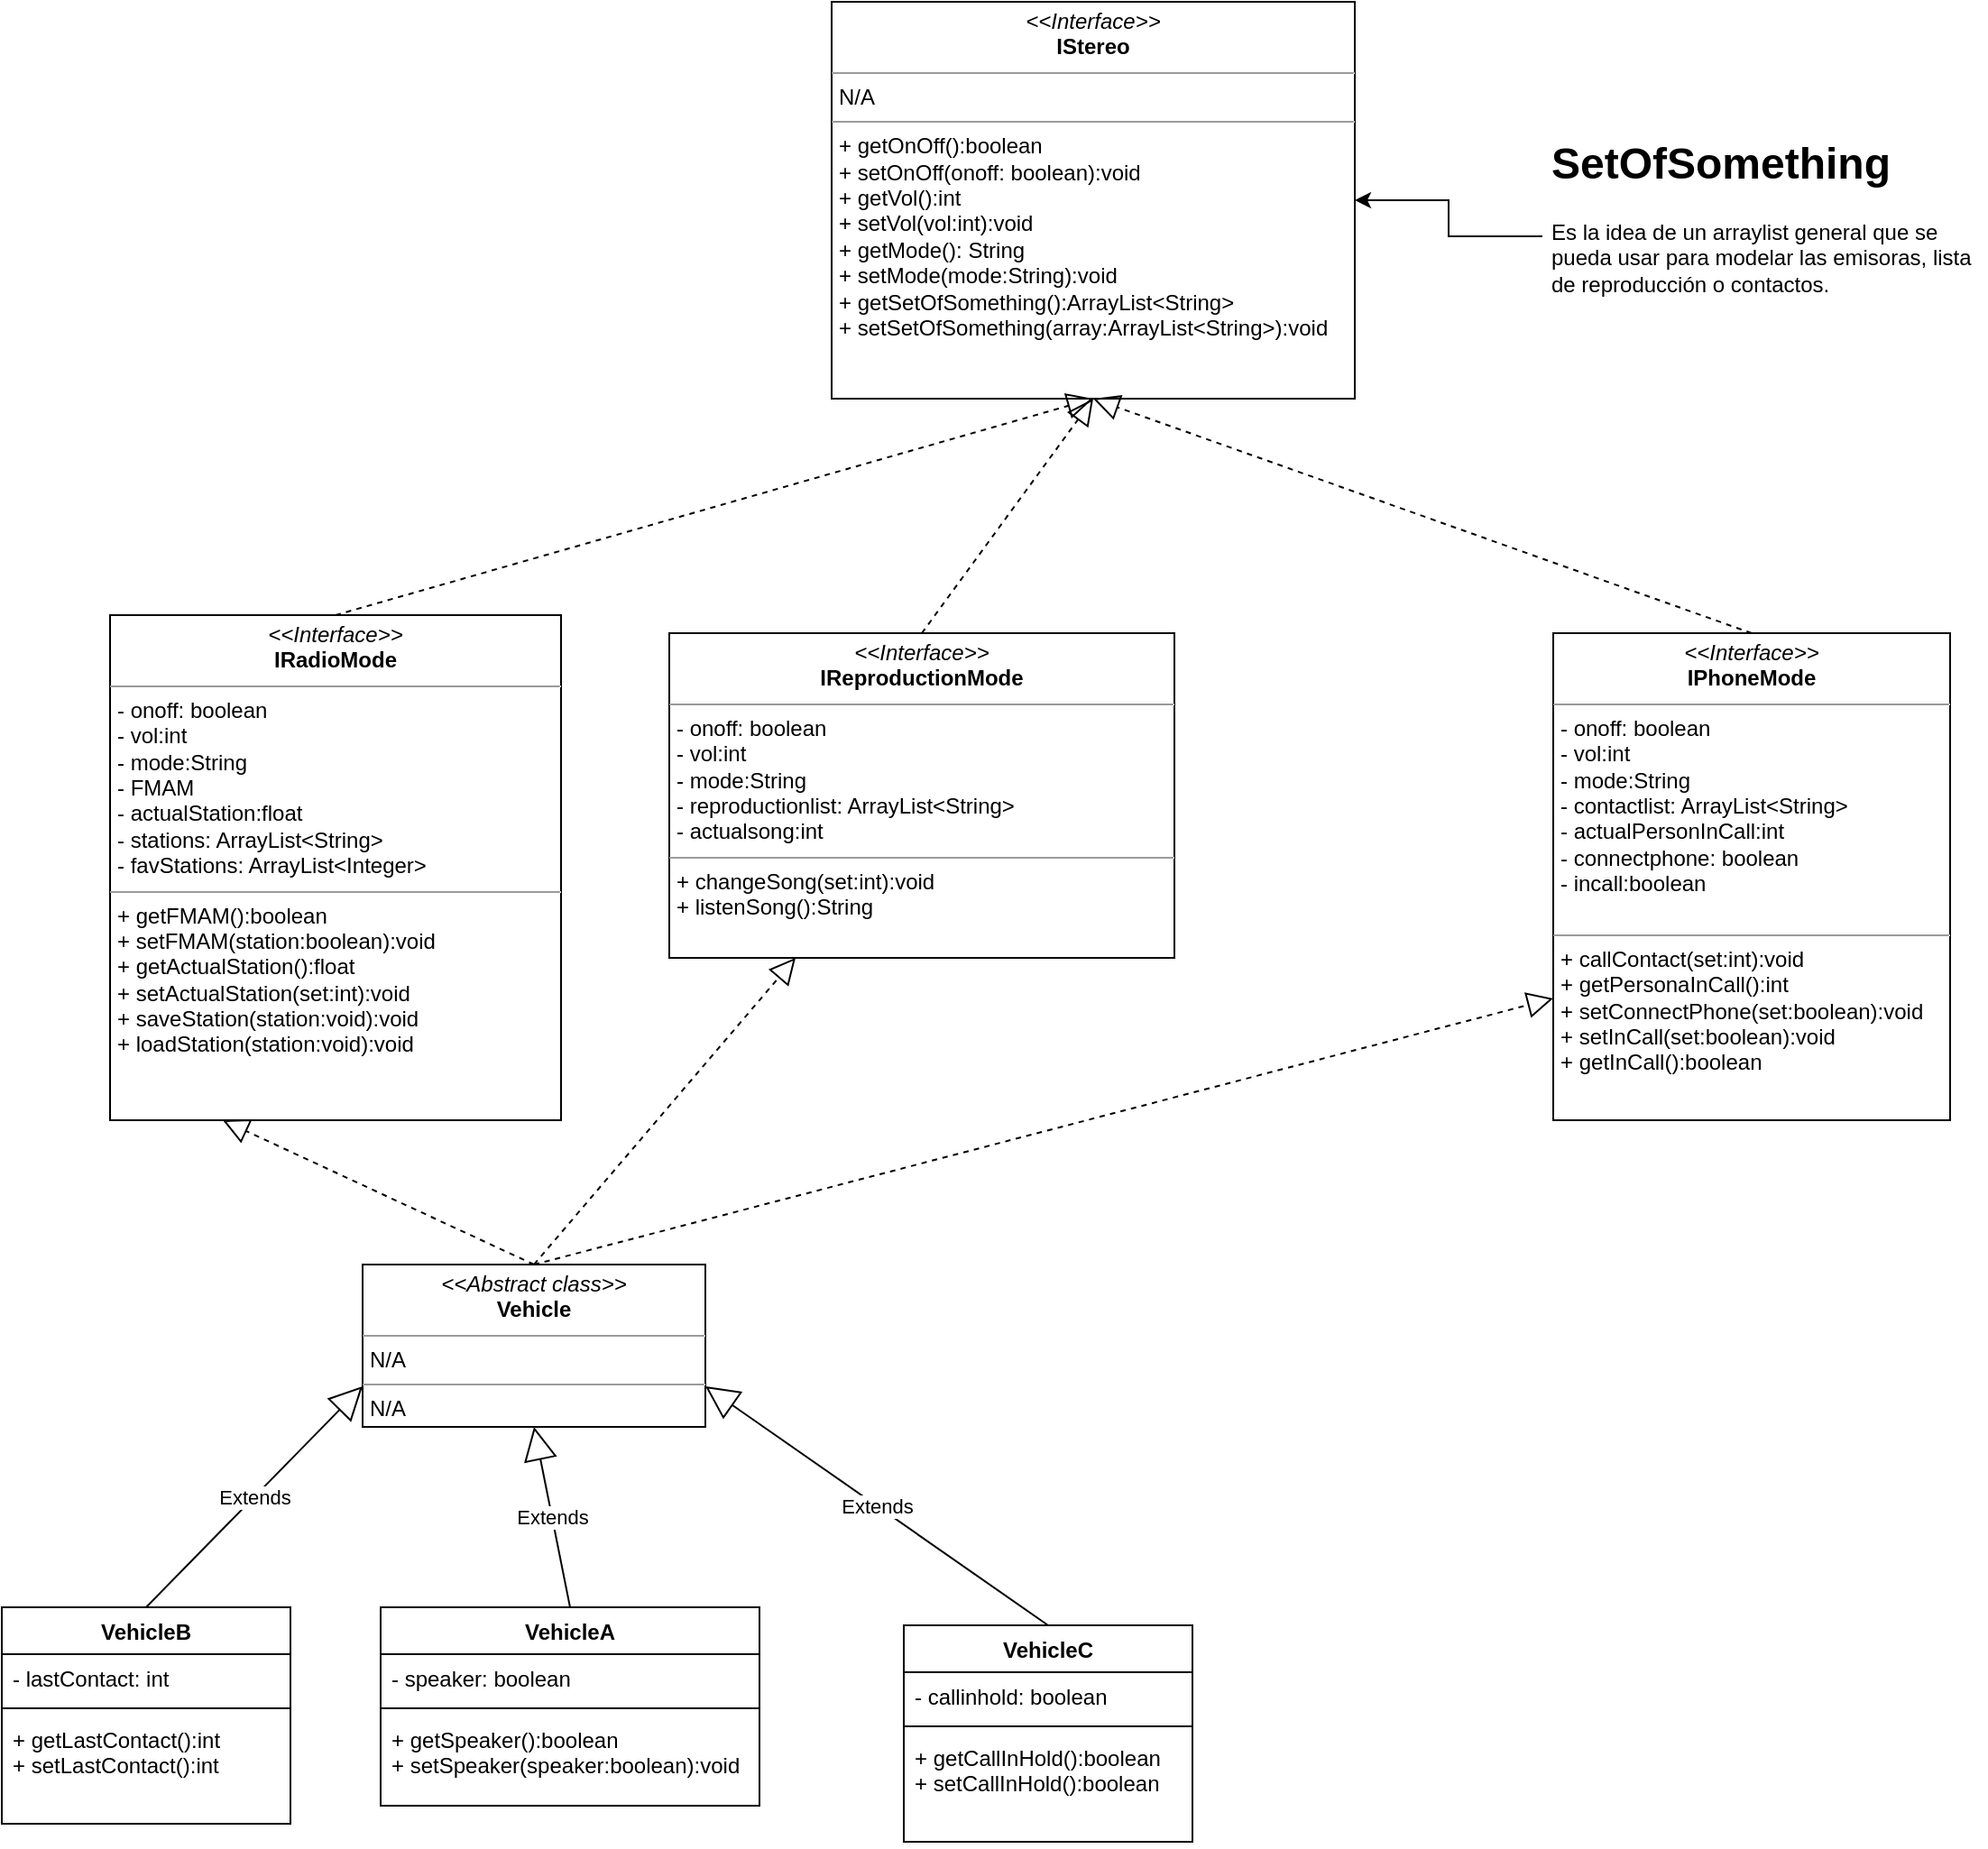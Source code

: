 <mxfile version="20.5.3" type="github">
  <diagram id="kRqsOCaYbicmYBVgTPLm" name="Page-1">
    <mxGraphModel dx="1938" dy="452" grid="1" gridSize="10" guides="1" tooltips="1" connect="1" arrows="1" fold="1" page="1" pageScale="1" pageWidth="827" pageHeight="1169" math="0" shadow="0">
      <root>
        <mxCell id="0" />
        <mxCell id="1" parent="0" />
        <mxCell id="PxhW3glg8Rv6TpSXncMb-1" value="&lt;p style=&quot;margin:0px;margin-top:4px;text-align:center;&quot;&gt;&lt;i&gt;&amp;lt;&amp;lt;Interface&amp;gt;&amp;gt;&lt;/i&gt;&lt;br&gt;&lt;b&gt;IStereo&lt;/b&gt;&lt;/p&gt;&lt;hr size=&quot;1&quot;&gt;&lt;p style=&quot;margin:0px;margin-left:4px;&quot;&gt;N/A&lt;/p&gt;&lt;hr size=&quot;1&quot;&gt;&lt;p style=&quot;margin:0px;margin-left:4px;&quot;&gt;+ getOnOff():boolean&lt;/p&gt;&lt;p style=&quot;margin:0px;margin-left:4px;&quot;&gt;+ setOnOff(onoff: boolean):void&lt;/p&gt;&lt;p style=&quot;margin:0px;margin-left:4px;&quot;&gt;+ getVol():int&lt;/p&gt;&lt;p style=&quot;margin:0px;margin-left:4px;&quot;&gt;+ setVol(vol:int):void&lt;/p&gt;&lt;p style=&quot;margin:0px;margin-left:4px;&quot;&gt;+ getMode(): String&lt;br style=&quot;padding: 0px; margin: 0px;&quot;&gt;+ setMode(mode:String):void&lt;br&gt;&lt;/p&gt;&lt;p style=&quot;margin:0px;margin-left:4px;&quot;&gt;+ getSetOfSomething():ArrayList&amp;lt;String&amp;gt;&lt;/p&gt;&lt;p style=&quot;margin:0px;margin-left:4px;&quot;&gt;+ setSetOfSomething(array:ArrayList&amp;lt;String&amp;gt;):void&lt;/p&gt;" style="verticalAlign=top;align=left;overflow=fill;fontSize=12;fontFamily=Helvetica;html=1;" parent="1" vertex="1">
          <mxGeometry x="20" y="160" width="290" height="220" as="geometry" />
        </mxCell>
        <mxCell id="4bHquClLG_6svhKLVLeR-11" style="edgeStyle=orthogonalEdgeStyle;rounded=0;orthogonalLoop=1;jettySize=auto;html=1;" edge="1" parent="1" source="4bHquClLG_6svhKLVLeR-10" target="PxhW3glg8Rv6TpSXncMb-1">
          <mxGeometry relative="1" as="geometry" />
        </mxCell>
        <mxCell id="4bHquClLG_6svhKLVLeR-10" value="&lt;h1&gt;SetOfSomething&lt;/h1&gt;&lt;p&gt;Es la idea de un arraylist general que se pueda usar para modelar las emisoras, lista de reproducción o contactos.&lt;/p&gt;" style="text;html=1;strokeColor=none;fillColor=none;spacing=5;spacingTop=-20;whiteSpace=wrap;overflow=hidden;rounded=0;" vertex="1" parent="1">
          <mxGeometry x="414" y="230" width="246" height="120" as="geometry" />
        </mxCell>
        <mxCell id="4bHquClLG_6svhKLVLeR-13" value="" style="endArrow=block;dashed=1;endFill=0;endSize=12;html=1;rounded=0;entryX=0.5;entryY=1;entryDx=0;entryDy=0;exitX=0.5;exitY=0;exitDx=0;exitDy=0;" edge="1" parent="1" source="4bHquClLG_6svhKLVLeR-45" target="PxhW3glg8Rv6TpSXncMb-1">
          <mxGeometry width="160" relative="1" as="geometry">
            <mxPoint x="60" y="440" as="sourcePoint" />
            <mxPoint x="220" y="440" as="targetPoint" />
          </mxGeometry>
        </mxCell>
        <mxCell id="4bHquClLG_6svhKLVLeR-14" value="" style="endArrow=block;dashed=1;endFill=0;endSize=12;html=1;rounded=0;entryX=0.5;entryY=1;entryDx=0;entryDy=0;exitX=0.5;exitY=0;exitDx=0;exitDy=0;" edge="1" parent="1" source="4bHquClLG_6svhKLVLeR-46" target="PxhW3glg8Rv6TpSXncMb-1">
          <mxGeometry width="160" relative="1" as="geometry">
            <mxPoint x="10" y="520" as="sourcePoint" />
            <mxPoint x="175" y="390" as="targetPoint" />
          </mxGeometry>
        </mxCell>
        <mxCell id="4bHquClLG_6svhKLVLeR-19" value="" style="endArrow=block;dashed=1;endFill=0;endSize=12;html=1;rounded=0;entryX=0.5;entryY=1;entryDx=0;entryDy=0;exitX=0.5;exitY=0;exitDx=0;exitDy=0;" edge="1" parent="1" source="4bHquClLG_6svhKLVLeR-21" target="PxhW3glg8Rv6TpSXncMb-1">
          <mxGeometry width="160" relative="1" as="geometry">
            <mxPoint x="529" y="446" as="sourcePoint" />
            <mxPoint x="175" y="390" as="targetPoint" />
          </mxGeometry>
        </mxCell>
        <mxCell id="4bHquClLG_6svhKLVLeR-21" value="&lt;p style=&quot;margin:0px;margin-top:4px;text-align:center;&quot;&gt;&lt;i&gt;&amp;lt;&amp;lt;Interface&amp;gt;&amp;gt;&lt;/i&gt;&lt;br&gt;&lt;b&gt;IPhoneMode&lt;/b&gt;&lt;/p&gt;&lt;hr size=&quot;1&quot;&gt;&lt;p style=&quot;margin:0px;margin-left:4px;&quot;&gt;- onoff: boolean&lt;br style=&quot;padding: 0px; margin: 0px;&quot;&gt;- vol:int&lt;br style=&quot;padding: 0px; margin: 0px;&quot;&gt;- mode:String&lt;br style=&quot;padding: 0px; margin: 0px;&quot;&gt;- contactlist: ArrayList&amp;lt;String&amp;gt;&lt;br style=&quot;padding: 0px; margin: 0px;&quot;&gt;- actualPersonInCall:int&lt;br style=&quot;padding: 0px; margin: 0px;&quot;&gt;- connectphone: boolean&lt;br style=&quot;padding: 0px; margin: 0px;&quot;&gt;- incall:boolean&lt;/p&gt;&lt;div style=&quot;padding: 0px; margin: 0px;&quot;&gt;&lt;br style=&quot;padding: 0px; margin: 0px;&quot;&gt;&lt;/div&gt;&lt;hr size=&quot;1&quot;&gt;&lt;p style=&quot;margin:0px;margin-left:4px;&quot;&gt;+ callContact(set:int):void&lt;br style=&quot;padding: 0px; margin: 0px;&quot;&gt;+ getPersonaInCall():int&lt;br style=&quot;padding: 0px; margin: 0px;&quot;&gt;+ setConnectPhone(set:boolean):void&lt;br style=&quot;padding: 0px; margin: 0px;&quot;&gt;+ setInCall(set:boolean):void&lt;br style=&quot;padding: 0px; margin: 0px;&quot;&gt;+ getInCall():boolean&lt;br&gt;&lt;/p&gt;" style="verticalAlign=top;align=left;overflow=fill;fontSize=12;fontFamily=Helvetica;html=1;" vertex="1" parent="1">
          <mxGeometry x="420" y="510" width="220" height="270" as="geometry" />
        </mxCell>
        <mxCell id="4bHquClLG_6svhKLVLeR-22" value="VehicleA" style="swimlane;fontStyle=1;align=center;verticalAlign=top;childLayout=stackLayout;horizontal=1;startSize=26;horizontalStack=0;resizeParent=1;resizeParentMax=0;resizeLast=0;collapsible=1;marginBottom=0;" vertex="1" parent="1">
          <mxGeometry x="-230" y="1050" width="210" height="110" as="geometry" />
        </mxCell>
        <mxCell id="4bHquClLG_6svhKLVLeR-23" value="- speaker: boolean" style="text;strokeColor=none;fillColor=none;align=left;verticalAlign=top;spacingLeft=4;spacingRight=4;overflow=hidden;rotatable=0;points=[[0,0.5],[1,0.5]];portConstraint=eastwest;" vertex="1" parent="4bHquClLG_6svhKLVLeR-22">
          <mxGeometry y="26" width="210" height="26" as="geometry" />
        </mxCell>
        <mxCell id="4bHquClLG_6svhKLVLeR-24" value="" style="line;strokeWidth=1;fillColor=none;align=left;verticalAlign=middle;spacingTop=-1;spacingLeft=3;spacingRight=3;rotatable=0;labelPosition=right;points=[];portConstraint=eastwest;strokeColor=inherit;" vertex="1" parent="4bHquClLG_6svhKLVLeR-22">
          <mxGeometry y="52" width="210" height="8" as="geometry" />
        </mxCell>
        <mxCell id="4bHquClLG_6svhKLVLeR-25" value="+ getSpeaker():boolean&#xa;+ setSpeaker(speaker:boolean):void" style="text;strokeColor=none;fillColor=none;align=left;verticalAlign=top;spacingLeft=4;spacingRight=4;overflow=hidden;rotatable=0;points=[[0,0.5],[1,0.5]];portConstraint=eastwest;" vertex="1" parent="4bHquClLG_6svhKLVLeR-22">
          <mxGeometry y="60" width="210" height="50" as="geometry" />
        </mxCell>
        <mxCell id="4bHquClLG_6svhKLVLeR-26" value="VehicleB" style="swimlane;fontStyle=1;align=center;verticalAlign=top;childLayout=stackLayout;horizontal=1;startSize=26;horizontalStack=0;resizeParent=1;resizeParentMax=0;resizeLast=0;collapsible=1;marginBottom=0;" vertex="1" parent="1">
          <mxGeometry x="-440" y="1050" width="160" height="120" as="geometry" />
        </mxCell>
        <mxCell id="4bHquClLG_6svhKLVLeR-27" value="- lastContact: int" style="text;strokeColor=none;fillColor=none;align=left;verticalAlign=top;spacingLeft=4;spacingRight=4;overflow=hidden;rotatable=0;points=[[0,0.5],[1,0.5]];portConstraint=eastwest;" vertex="1" parent="4bHquClLG_6svhKLVLeR-26">
          <mxGeometry y="26" width="160" height="26" as="geometry" />
        </mxCell>
        <mxCell id="4bHquClLG_6svhKLVLeR-28" value="" style="line;strokeWidth=1;fillColor=none;align=left;verticalAlign=middle;spacingTop=-1;spacingLeft=3;spacingRight=3;rotatable=0;labelPosition=right;points=[];portConstraint=eastwest;strokeColor=inherit;" vertex="1" parent="4bHquClLG_6svhKLVLeR-26">
          <mxGeometry y="52" width="160" height="8" as="geometry" />
        </mxCell>
        <mxCell id="4bHquClLG_6svhKLVLeR-29" value="+ getLastContact():int&#xa;+ setLastContact():int" style="text;strokeColor=none;fillColor=none;align=left;verticalAlign=top;spacingLeft=4;spacingRight=4;overflow=hidden;rotatable=0;points=[[0,0.5],[1,0.5]];portConstraint=eastwest;" vertex="1" parent="4bHquClLG_6svhKLVLeR-26">
          <mxGeometry y="60" width="160" height="60" as="geometry" />
        </mxCell>
        <mxCell id="4bHquClLG_6svhKLVLeR-30" value="VehicleC" style="swimlane;fontStyle=1;align=center;verticalAlign=top;childLayout=stackLayout;horizontal=1;startSize=26;horizontalStack=0;resizeParent=1;resizeParentMax=0;resizeLast=0;collapsible=1;marginBottom=0;" vertex="1" parent="1">
          <mxGeometry x="60" y="1060" width="160" height="120" as="geometry" />
        </mxCell>
        <mxCell id="4bHquClLG_6svhKLVLeR-31" value="- callinhold: boolean" style="text;strokeColor=none;fillColor=none;align=left;verticalAlign=top;spacingLeft=4;spacingRight=4;overflow=hidden;rotatable=0;points=[[0,0.5],[1,0.5]];portConstraint=eastwest;" vertex="1" parent="4bHquClLG_6svhKLVLeR-30">
          <mxGeometry y="26" width="160" height="26" as="geometry" />
        </mxCell>
        <mxCell id="4bHquClLG_6svhKLVLeR-32" value="" style="line;strokeWidth=1;fillColor=none;align=left;verticalAlign=middle;spacingTop=-1;spacingLeft=3;spacingRight=3;rotatable=0;labelPosition=right;points=[];portConstraint=eastwest;strokeColor=inherit;" vertex="1" parent="4bHquClLG_6svhKLVLeR-30">
          <mxGeometry y="52" width="160" height="8" as="geometry" />
        </mxCell>
        <mxCell id="4bHquClLG_6svhKLVLeR-33" value="+ getCallInHold():boolean&#xa;+ setCallInHold():boolean" style="text;strokeColor=none;fillColor=none;align=left;verticalAlign=top;spacingLeft=4;spacingRight=4;overflow=hidden;rotatable=0;points=[[0,0.5],[1,0.5]];portConstraint=eastwest;" vertex="1" parent="4bHquClLG_6svhKLVLeR-30">
          <mxGeometry y="60" width="160" height="60" as="geometry" />
        </mxCell>
        <mxCell id="4bHquClLG_6svhKLVLeR-45" value="&lt;p style=&quot;margin:0px;margin-top:4px;text-align:center;&quot;&gt;&lt;i&gt;&amp;lt;&amp;lt;Interface&amp;gt;&amp;gt;&lt;/i&gt;&lt;br&gt;&lt;b&gt;IRadioMode&lt;/b&gt;&lt;/p&gt;&lt;hr size=&quot;1&quot;&gt;&lt;p style=&quot;margin:0px;margin-left:4px;&quot;&gt;- onoff: boolean&lt;br style=&quot;padding: 0px; margin: 0px;&quot;&gt;- vol:int&lt;br style=&quot;padding: 0px; margin: 0px;&quot;&gt;- mode:String&lt;br style=&quot;padding: 0px; margin: 0px;&quot;&gt;- FMAM&lt;br style=&quot;padding: 0px; margin: 0px;&quot;&gt;- actualStation:float&lt;br style=&quot;padding: 0px; margin: 0px;&quot;&gt;- stations: ArrayList&amp;lt;String&amp;gt;&lt;br style=&quot;padding: 0px; margin: 0px;&quot;&gt;- favStations: ArrayList&amp;lt;Integer&amp;gt;&lt;br&gt;&lt;/p&gt;&lt;hr size=&quot;1&quot;&gt;&lt;p style=&quot;margin:0px;margin-left:4px;&quot;&gt;+ getFMAM():boolean&lt;br style=&quot;padding: 0px; margin: 0px;&quot;&gt;+ setFMAM(station:boolean):void&lt;br style=&quot;padding: 0px; margin: 0px;&quot;&gt;+ getActualStation():float&lt;br style=&quot;padding: 0px; margin: 0px;&quot;&gt;+ setActualStation(set:int):void&lt;br style=&quot;padding: 0px; margin: 0px;&quot;&gt;+ saveStation(station:void):void&lt;br style=&quot;padding: 0px; margin: 0px;&quot;&gt;+ loadStation(station:void):void&lt;/p&gt;&lt;div style=&quot;padding: 0px; margin: 0px;&quot;&gt;&lt;br style=&quot;padding: 0px; margin: 0px;&quot;&gt;&lt;/div&gt;" style="verticalAlign=top;align=left;overflow=fill;fontSize=12;fontFamily=Helvetica;html=1;" vertex="1" parent="1">
          <mxGeometry x="-380" y="500" width="250" height="280" as="geometry" />
        </mxCell>
        <mxCell id="4bHquClLG_6svhKLVLeR-46" value="&lt;p style=&quot;margin:0px;margin-top:4px;text-align:center;&quot;&gt;&lt;i&gt;&amp;lt;&amp;lt;Interface&amp;gt;&amp;gt;&lt;/i&gt;&lt;br&gt;&lt;b&gt;IReproductionMode&lt;/b&gt;&lt;/p&gt;&lt;hr size=&quot;1&quot;&gt;&lt;p style=&quot;margin:0px;margin-left:4px;&quot;&gt;- onoff: boolean&lt;br style=&quot;padding: 0px; margin: 0px;&quot;&gt;- vol:int&lt;br style=&quot;padding: 0px; margin: 0px;&quot;&gt;- mode:String&lt;br style=&quot;padding: 0px; margin: 0px;&quot;&gt;- reproductionlist: ArrayList&amp;lt;String&amp;gt;&lt;br style=&quot;padding: 0px; margin: 0px;&quot;&gt;- actualsong:int&lt;br&gt;&lt;/p&gt;&lt;hr size=&quot;1&quot;&gt;&lt;p style=&quot;margin:0px;margin-left:4px;&quot;&gt;+ changeSong(set:int):void&lt;br style=&quot;padding: 0px; margin: 0px;&quot;&gt;+ listenSong():String&lt;br&gt;&lt;/p&gt;" style="verticalAlign=top;align=left;overflow=fill;fontSize=12;fontFamily=Helvetica;html=1;" vertex="1" parent="1">
          <mxGeometry x="-70" y="510" width="280" height="180" as="geometry" />
        </mxCell>
        <mxCell id="4bHquClLG_6svhKLVLeR-47" value="&lt;p style=&quot;margin:0px;margin-top:4px;text-align:center;&quot;&gt;&lt;i&gt;&amp;lt;&amp;lt;Abstract class&amp;gt;&amp;gt;&lt;/i&gt;&lt;br&gt;&lt;b&gt;Vehicle&lt;/b&gt;&lt;/p&gt;&lt;hr size=&quot;1&quot;&gt;&lt;p style=&quot;margin:0px;margin-left:4px;&quot;&gt;N/A&lt;/p&gt;&lt;hr size=&quot;1&quot;&gt;&lt;p style=&quot;margin:0px;margin-left:4px;&quot;&gt;N/A&lt;/p&gt;" style="verticalAlign=top;align=left;overflow=fill;fontSize=12;fontFamily=Helvetica;html=1;" vertex="1" parent="1">
          <mxGeometry x="-240" y="860" width="190" height="90" as="geometry" />
        </mxCell>
        <mxCell id="4bHquClLG_6svhKLVLeR-48" value="" style="endArrow=block;dashed=1;endFill=0;endSize=12;html=1;rounded=0;entryX=0.25;entryY=1;entryDx=0;entryDy=0;exitX=0.5;exitY=0;exitDx=0;exitDy=0;" edge="1" parent="1" source="4bHquClLG_6svhKLVLeR-47" target="4bHquClLG_6svhKLVLeR-45">
          <mxGeometry width="160" relative="1" as="geometry">
            <mxPoint x="-245" y="510" as="sourcePoint" />
            <mxPoint x="175" y="390" as="targetPoint" />
          </mxGeometry>
        </mxCell>
        <mxCell id="4bHquClLG_6svhKLVLeR-49" value="" style="endArrow=block;dashed=1;endFill=0;endSize=12;html=1;rounded=0;entryX=0.25;entryY=1;entryDx=0;entryDy=0;exitX=0.5;exitY=0;exitDx=0;exitDy=0;" edge="1" parent="1" source="4bHquClLG_6svhKLVLeR-47" target="4bHquClLG_6svhKLVLeR-46">
          <mxGeometry width="160" relative="1" as="geometry">
            <mxPoint x="-135" y="870" as="sourcePoint" />
            <mxPoint x="-307.5" y="790" as="targetPoint" />
          </mxGeometry>
        </mxCell>
        <mxCell id="4bHquClLG_6svhKLVLeR-50" value="" style="endArrow=block;dashed=1;endFill=0;endSize=12;html=1;rounded=0;entryX=0;entryY=0.75;entryDx=0;entryDy=0;exitX=0.5;exitY=0;exitDx=0;exitDy=0;" edge="1" parent="1" source="4bHquClLG_6svhKLVLeR-47" target="4bHquClLG_6svhKLVLeR-21">
          <mxGeometry width="160" relative="1" as="geometry">
            <mxPoint x="-135" y="870" as="sourcePoint" />
            <mxPoint x="10" y="700" as="targetPoint" />
          </mxGeometry>
        </mxCell>
        <mxCell id="4bHquClLG_6svhKLVLeR-57" value="Extends" style="endArrow=block;endSize=16;endFill=0;html=1;rounded=0;entryX=0;entryY=0.75;entryDx=0;entryDy=0;exitX=0.5;exitY=0;exitDx=0;exitDy=0;" edge="1" parent="1" source="4bHquClLG_6svhKLVLeR-26" target="4bHquClLG_6svhKLVLeR-47">
          <mxGeometry width="160" relative="1" as="geometry">
            <mxPoint x="-440" y="970" as="sourcePoint" />
            <mxPoint x="-280" y="970" as="targetPoint" />
          </mxGeometry>
        </mxCell>
        <mxCell id="4bHquClLG_6svhKLVLeR-58" value="Extends" style="endArrow=block;endSize=16;endFill=0;html=1;rounded=0;entryX=0.5;entryY=1;entryDx=0;entryDy=0;exitX=0.5;exitY=0;exitDx=0;exitDy=0;" edge="1" parent="1" source="4bHquClLG_6svhKLVLeR-22" target="4bHquClLG_6svhKLVLeR-47">
          <mxGeometry width="160" relative="1" as="geometry">
            <mxPoint x="-350" y="1060" as="sourcePoint" />
            <mxPoint x="-230" y="937.5" as="targetPoint" />
          </mxGeometry>
        </mxCell>
        <mxCell id="4bHquClLG_6svhKLVLeR-59" value="Extends" style="endArrow=block;endSize=16;endFill=0;html=1;rounded=0;entryX=1;entryY=0.75;entryDx=0;entryDy=0;exitX=0.5;exitY=0;exitDx=0;exitDy=0;" edge="1" parent="1" source="4bHquClLG_6svhKLVLeR-30" target="4bHquClLG_6svhKLVLeR-47">
          <mxGeometry width="160" relative="1" as="geometry">
            <mxPoint x="-340" y="1070" as="sourcePoint" />
            <mxPoint x="-220" y="947.5" as="targetPoint" />
          </mxGeometry>
        </mxCell>
      </root>
    </mxGraphModel>
  </diagram>
</mxfile>
